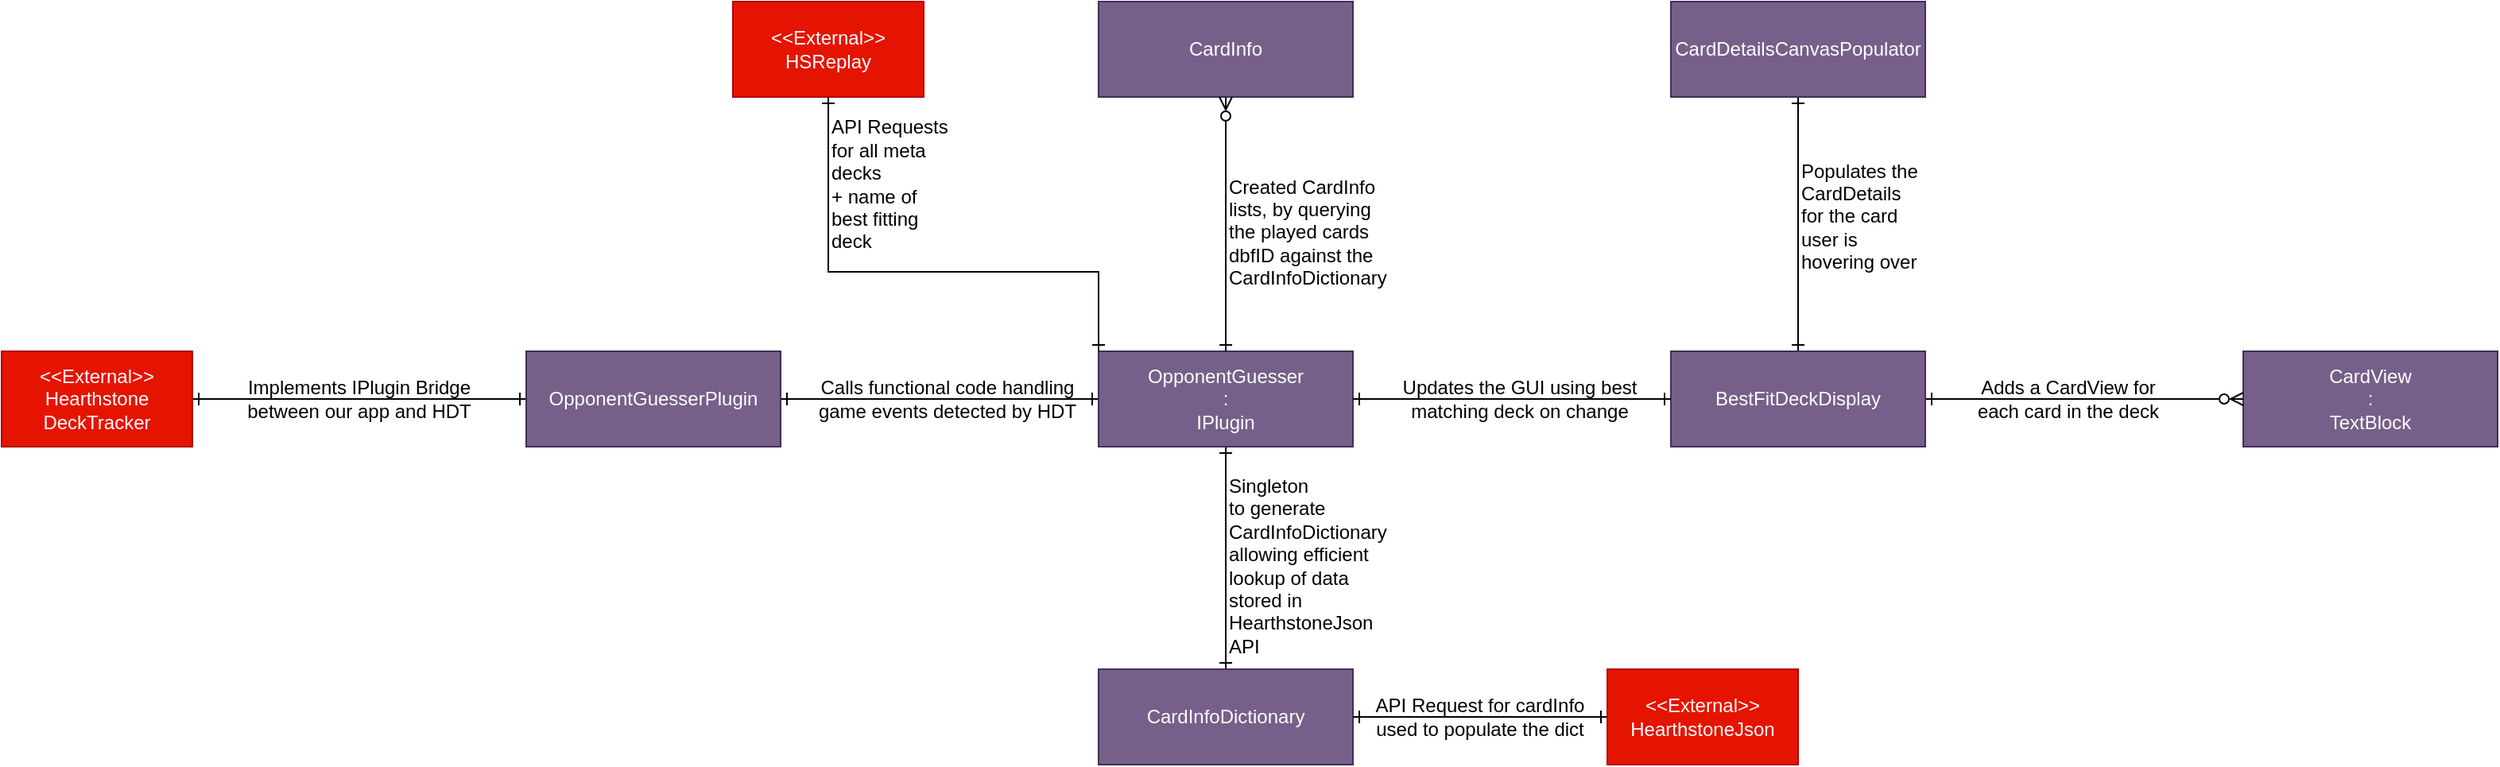 <mxfile version="21.5.2" type="device">
  <diagram id="R2lEEEUBdFMjLlhIrx00" name="Page-1">
    <mxGraphModel dx="1834" dy="1160" grid="0" gridSize="10" guides="1" tooltips="1" connect="1" arrows="1" fold="1" page="0" pageScale="1" pageWidth="850" pageHeight="1100" math="0" shadow="0" extFonts="Permanent Marker^https://fonts.googleapis.com/css?family=Permanent+Marker">
      <root>
        <mxCell id="0" />
        <mxCell id="1" parent="0" />
        <mxCell id="C-vyLk0tnHw3VtMMgP7b-1" value="" style="edgeStyle=entityRelationEdgeStyle;endArrow=ERone;startArrow=ERone;endFill=0;startFill=0;exitX=1;exitY=0.5;exitDx=0;exitDy=0;entryX=0;entryY=0.5;entryDx=0;entryDy=0;" parent="1" source="4wO5LQYT5ljlnsEUzrKc-6" target="4wO5LQYT5ljlnsEUzrKc-9" edge="1">
          <mxGeometry width="100" height="100" relative="1" as="geometry">
            <mxPoint x="290" y="195" as="sourcePoint" />
            <mxPoint x="450" y="195" as="targetPoint" />
          </mxGeometry>
        </mxCell>
        <mxCell id="4wO5LQYT5ljlnsEUzrKc-2" style="edgeStyle=orthogonalEdgeStyle;rounded=0;orthogonalLoop=1;jettySize=auto;html=1;exitX=1;exitY=0.5;exitDx=0;exitDy=0;entryX=0;entryY=0.5;entryDx=0;entryDy=0;startArrow=ERone;startFill=0;endArrow=ERone;endFill=0;" parent="1" source="4wO5LQYT5ljlnsEUzrKc-1" target="4wO5LQYT5ljlnsEUzrKc-6" edge="1">
          <mxGeometry relative="1" as="geometry">
            <mxPoint x="40" y="195" as="targetPoint" />
          </mxGeometry>
        </mxCell>
        <mxCell id="4wO5LQYT5ljlnsEUzrKc-1" value="&amp;lt;&amp;lt;External&amp;gt;&amp;gt;&lt;br&gt;Hearthstone DeckTracker" style="rounded=0;whiteSpace=wrap;html=1;fillColor=#e51400;strokeColor=#B20000;fontColor=#ffffff;" parent="1" vertex="1">
          <mxGeometry x="-290" y="160" width="120" height="60" as="geometry" />
        </mxCell>
        <mxCell id="4wO5LQYT5ljlnsEUzrKc-6" value="OpponentGuesserPlugin" style="rounded=0;whiteSpace=wrap;html=1;fillColor=#76608a;fontColor=#ffffff;strokeColor=#432D57;" parent="1" vertex="1">
          <mxGeometry x="40" y="160" width="160" height="60" as="geometry" />
        </mxCell>
        <mxCell id="4wO5LQYT5ljlnsEUzrKc-30" style="edgeStyle=orthogonalEdgeStyle;rounded=0;orthogonalLoop=1;jettySize=auto;html=1;exitX=0.5;exitY=1;exitDx=0;exitDy=0;startArrow=ERone;startFill=0;endArrow=ERone;endFill=0;" parent="1" source="4wO5LQYT5ljlnsEUzrKc-9" target="4wO5LQYT5ljlnsEUzrKc-19" edge="1">
          <mxGeometry relative="1" as="geometry" />
        </mxCell>
        <mxCell id="4wO5LQYT5ljlnsEUzrKc-9" value="OpponentGuesser&lt;br&gt;:&lt;br&gt;IPlugin" style="rounded=0;whiteSpace=wrap;html=1;fillColor=#76608a;fontColor=#ffffff;strokeColor=#432D57;" parent="1" vertex="1">
          <mxGeometry x="400" y="160" width="160" height="60" as="geometry" />
        </mxCell>
        <mxCell id="4wO5LQYT5ljlnsEUzrKc-14" value="Implements IPlugin Bridge between our app and HDT" style="text;html=1;strokeColor=none;fillColor=none;align=center;verticalAlign=middle;whiteSpace=wrap;rounded=0;" parent="1" vertex="1">
          <mxGeometry x="-145" y="175" width="160" height="30" as="geometry" />
        </mxCell>
        <mxCell id="4wO5LQYT5ljlnsEUzrKc-15" value="Calls functional code handling game events detected by HDT" style="text;html=1;strokeColor=none;fillColor=none;align=center;verticalAlign=middle;whiteSpace=wrap;rounded=0;" parent="1" vertex="1">
          <mxGeometry x="220" y="175" width="170" height="30" as="geometry" />
        </mxCell>
        <mxCell id="4wO5LQYT5ljlnsEUzrKc-16" value="CardInfo" style="rounded=0;whiteSpace=wrap;html=1;fillColor=#76608a;fontColor=#ffffff;strokeColor=#432D57;" parent="1" vertex="1">
          <mxGeometry x="400" y="-60" width="160" height="60" as="geometry" />
        </mxCell>
        <mxCell id="4wO5LQYT5ljlnsEUzrKc-17" value="CardView&lt;br&gt;:&lt;br&gt;TextBlock" style="rounded=0;whiteSpace=wrap;html=1;fillColor=#76608a;fontColor=#ffffff;strokeColor=#432D57;" parent="1" vertex="1">
          <mxGeometry x="1120" y="160" width="160" height="60" as="geometry" />
        </mxCell>
        <mxCell id="4wO5LQYT5ljlnsEUzrKc-28" value="" style="edgeStyle=orthogonalEdgeStyle;rounded=0;orthogonalLoop=1;jettySize=auto;html=1;startArrow=ERone;startFill=0;endArrow=ERzeroToMany;endFill=0;exitX=0.5;exitY=0;exitDx=0;exitDy=0;" parent="1" source="4wO5LQYT5ljlnsEUzrKc-9" target="4wO5LQYT5ljlnsEUzrKc-16" edge="1">
          <mxGeometry relative="1" as="geometry" />
        </mxCell>
        <mxCell id="4wO5LQYT5ljlnsEUzrKc-19" value="CardInfoDictionary" style="rounded=0;whiteSpace=wrap;html=1;fillColor=#76608a;fontColor=#ffffff;strokeColor=#432D57;" parent="1" vertex="1">
          <mxGeometry x="400" y="360" width="160" height="60" as="geometry" />
        </mxCell>
        <mxCell id="4wO5LQYT5ljlnsEUzrKc-46" style="edgeStyle=orthogonalEdgeStyle;rounded=0;orthogonalLoop=1;jettySize=auto;html=1;exitX=0.5;exitY=0;exitDx=0;exitDy=0;entryX=0.5;entryY=1;entryDx=0;entryDy=0;startArrow=ERone;startFill=0;endArrow=ERone;endFill=0;" parent="1" source="4wO5LQYT5ljlnsEUzrKc-21" target="4wO5LQYT5ljlnsEUzrKc-22" edge="1">
          <mxGeometry relative="1" as="geometry" />
        </mxCell>
        <mxCell id="4wO5LQYT5ljlnsEUzrKc-48" style="edgeStyle=orthogonalEdgeStyle;rounded=0;orthogonalLoop=1;jettySize=auto;html=1;entryX=0;entryY=0.5;entryDx=0;entryDy=0;endArrow=ERzeroToMany;endFill=0;startArrow=ERone;startFill=0;" parent="1" source="4wO5LQYT5ljlnsEUzrKc-21" target="4wO5LQYT5ljlnsEUzrKc-17" edge="1">
          <mxGeometry relative="1" as="geometry" />
        </mxCell>
        <mxCell id="4wO5LQYT5ljlnsEUzrKc-21" value="BestFitDeckDisplay" style="rounded=0;whiteSpace=wrap;html=1;fillColor=#76608a;fontColor=#ffffff;strokeColor=#432D57;" parent="1" vertex="1">
          <mxGeometry x="760" y="160" width="160" height="60" as="geometry" />
        </mxCell>
        <mxCell id="4wO5LQYT5ljlnsEUzrKc-22" value="CardDetailsCanvasPopulator" style="rounded=0;whiteSpace=wrap;html=1;fillColor=#76608a;fontColor=#ffffff;strokeColor=#432D57;" parent="1" vertex="1">
          <mxGeometry x="760" y="-60" width="160" height="60" as="geometry" />
        </mxCell>
        <mxCell id="4wO5LQYT5ljlnsEUzrKc-24" value="" style="edgeStyle=entityRelationEdgeStyle;endArrow=ERone;startArrow=ERone;endFill=0;startFill=0;exitX=0;exitY=0.5;exitDx=0;exitDy=0;entryX=1;entryY=0.5;entryDx=0;entryDy=0;" parent="1" source="4wO5LQYT5ljlnsEUzrKc-21" target="4wO5LQYT5ljlnsEUzrKc-9" edge="1">
          <mxGeometry width="100" height="100" relative="1" as="geometry">
            <mxPoint x="210" y="200" as="sourcePoint" />
            <mxPoint x="410" y="200" as="targetPoint" />
          </mxGeometry>
        </mxCell>
        <mxCell id="4wO5LQYT5ljlnsEUzrKc-25" value="Updates the GUI using best matching deck on change" style="text;html=1;strokeColor=none;fillColor=none;align=center;verticalAlign=middle;whiteSpace=wrap;rounded=0;" parent="1" vertex="1">
          <mxGeometry x="590" y="175" width="150" height="30" as="geometry" />
        </mxCell>
        <mxCell id="4wO5LQYT5ljlnsEUzrKc-31" value="&amp;lt;&amp;lt;External&amp;gt;&amp;gt;&lt;br&gt;HearthstoneJson" style="rounded=0;whiteSpace=wrap;html=1;fillColor=#e51400;strokeColor=#B20000;fontColor=#ffffff;" parent="1" vertex="1">
          <mxGeometry x="720" y="360" width="120" height="60" as="geometry" />
        </mxCell>
        <mxCell id="4wO5LQYT5ljlnsEUzrKc-32" style="edgeStyle=orthogonalEdgeStyle;rounded=0;orthogonalLoop=1;jettySize=auto;html=1;exitX=1;exitY=0.5;exitDx=0;exitDy=0;startArrow=ERone;startFill=0;endArrow=ERone;endFill=0;entryX=0;entryY=0.5;entryDx=0;entryDy=0;" parent="1" source="4wO5LQYT5ljlnsEUzrKc-19" target="4wO5LQYT5ljlnsEUzrKc-31" edge="1">
          <mxGeometry relative="1" as="geometry">
            <mxPoint x="490" y="260" as="sourcePoint" />
            <mxPoint x="490" y="370" as="targetPoint" />
          </mxGeometry>
        </mxCell>
        <mxCell id="4wO5LQYT5ljlnsEUzrKc-34" value="API Request for cardInfo used to populate the dict" style="text;html=1;strokeColor=none;fillColor=none;align=center;verticalAlign=middle;whiteSpace=wrap;rounded=0;" parent="1" vertex="1">
          <mxGeometry x="570" y="375" width="140" height="30" as="geometry" />
        </mxCell>
        <mxCell id="4wO5LQYT5ljlnsEUzrKc-36" value="Created CardInfo lists, by querying the played cards dbfID against the CardInfoDictionary" style="text;html=1;strokeColor=none;fillColor=none;align=left;verticalAlign=middle;whiteSpace=wrap;rounded=0;" parent="1" vertex="1">
          <mxGeometry x="480" y="20" width="80" height="130" as="geometry" />
        </mxCell>
        <mxCell id="4wO5LQYT5ljlnsEUzrKc-38" value="&amp;lt;&amp;lt;External&amp;gt;&amp;gt;&lt;br&gt;HearthstoneJson" style="rounded=0;whiteSpace=wrap;html=1;fillColor=#e51400;strokeColor=#B20000;fontColor=#ffffff;" parent="1" vertex="1">
          <mxGeometry x="720" y="360" width="120" height="60" as="geometry" />
        </mxCell>
        <mxCell id="4wO5LQYT5ljlnsEUzrKc-39" value="&amp;lt;&amp;lt;External&amp;gt;&amp;gt;&lt;br&gt;HSReplay" style="rounded=0;whiteSpace=wrap;html=1;fillColor=#e51400;strokeColor=#B20000;fontColor=#ffffff;" parent="1" vertex="1">
          <mxGeometry x="170" y="-60" width="120" height="60" as="geometry" />
        </mxCell>
        <mxCell id="4wO5LQYT5ljlnsEUzrKc-40" style="edgeStyle=orthogonalEdgeStyle;rounded=0;orthogonalLoop=1;jettySize=auto;html=1;exitX=0;exitY=0;exitDx=0;exitDy=0;startArrow=ERone;startFill=0;endArrow=ERone;endFill=0;entryX=0.5;entryY=1;entryDx=0;entryDy=0;" parent="1" source="4wO5LQYT5ljlnsEUzrKc-9" target="4wO5LQYT5ljlnsEUzrKc-39" edge="1">
          <mxGeometry relative="1" as="geometry">
            <mxPoint x="490" y="230" as="sourcePoint" />
            <mxPoint x="490" y="340" as="targetPoint" />
            <Array as="points">
              <mxPoint x="400" y="110" />
              <mxPoint x="230" y="110" />
            </Array>
          </mxGeometry>
        </mxCell>
        <mxCell id="4wO5LQYT5ljlnsEUzrKc-43" value="API Requests for all meta decks&lt;br style=&quot;border-color: var(--border-color); text-align: center;&quot;&gt;&lt;span style=&quot;text-align: center;&quot;&gt;+ name of best fitting deck&lt;/span&gt;" style="text;html=1;strokeColor=none;fillColor=none;align=left;verticalAlign=middle;whiteSpace=wrap;rounded=0;" parent="1" vertex="1">
          <mxGeometry x="230" y="-10" width="80" height="130" as="geometry" />
        </mxCell>
        <mxCell id="4wO5LQYT5ljlnsEUzrKc-44" value="Singleton&lt;br&gt;&lt;span style=&quot;text-align: center;&quot;&gt;to generate CardInfoDictionary&lt;br&gt;allowing efficient lookup of data stored in HearthstoneJson API&amp;nbsp;&lt;/span&gt;" style="text;html=1;strokeColor=none;fillColor=none;align=left;verticalAlign=middle;whiteSpace=wrap;rounded=0;" parent="1" vertex="1">
          <mxGeometry x="480" y="230" width="80" height="130" as="geometry" />
        </mxCell>
        <mxCell id="4wO5LQYT5ljlnsEUzrKc-47" value="Populates the CardDetails for the card user is hovering over" style="text;html=1;strokeColor=none;fillColor=none;align=left;verticalAlign=middle;whiteSpace=wrap;rounded=0;" parent="1" vertex="1">
          <mxGeometry x="840" y="10" width="80" height="130" as="geometry" />
        </mxCell>
        <mxCell id="4wO5LQYT5ljlnsEUzrKc-49" value="Adds a CardView for each card in the deck" style="text;html=1;strokeColor=none;fillColor=none;align=center;verticalAlign=middle;whiteSpace=wrap;rounded=0;" parent="1" vertex="1">
          <mxGeometry x="940" y="175" width="140" height="30" as="geometry" />
        </mxCell>
      </root>
    </mxGraphModel>
  </diagram>
</mxfile>
